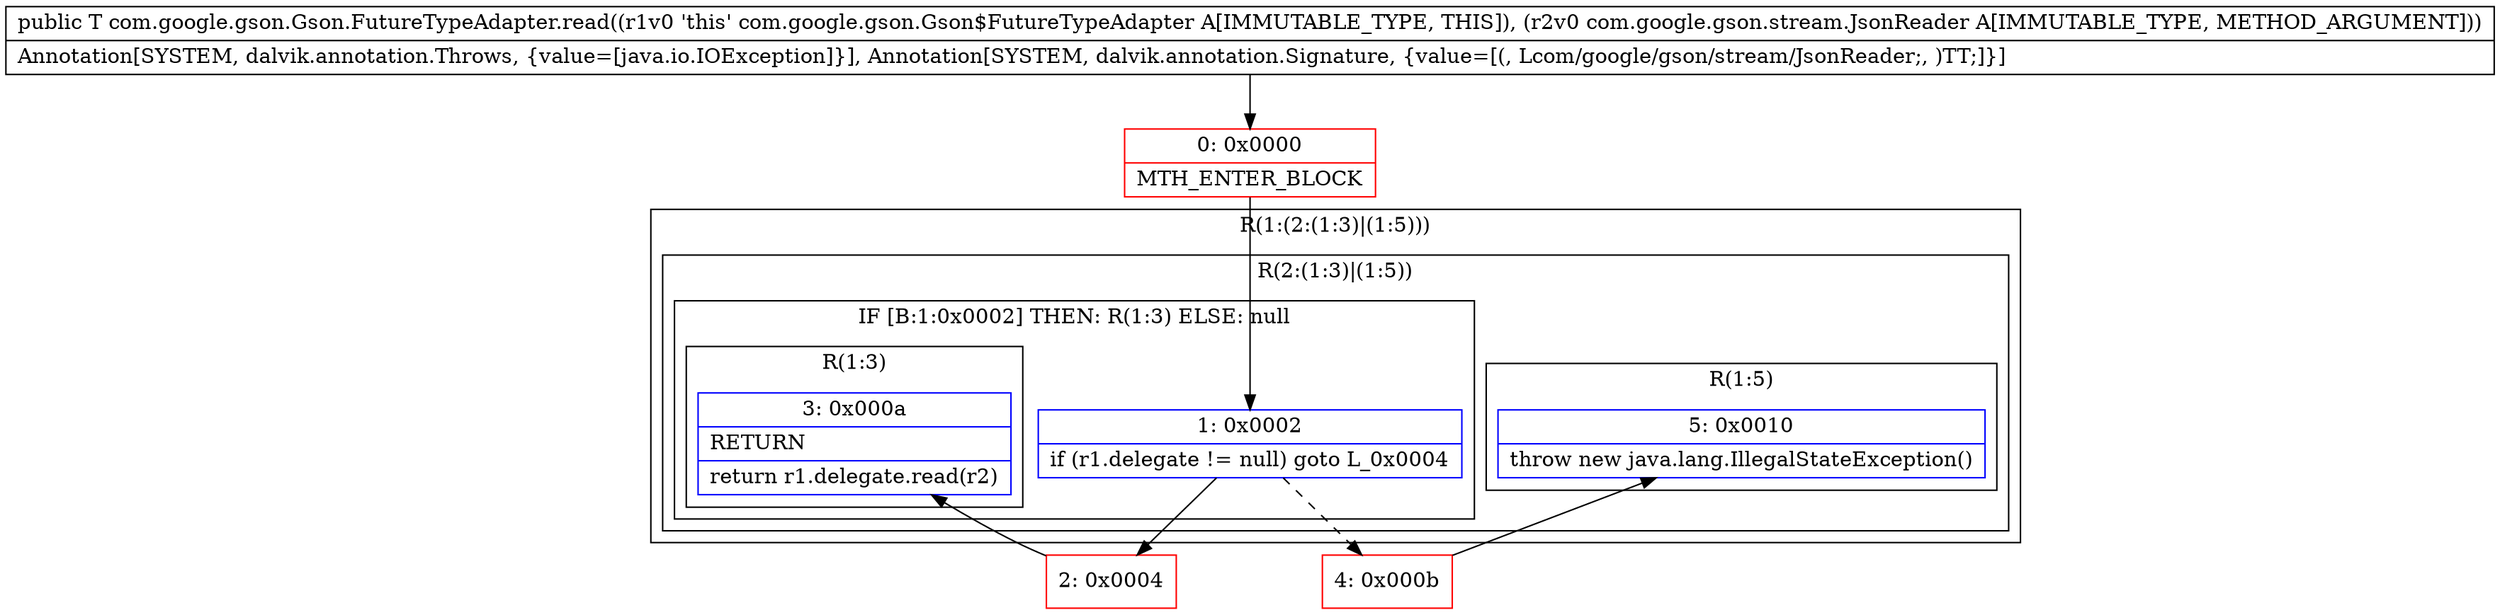 digraph "CFG forcom.google.gson.Gson.FutureTypeAdapter.read(Lcom\/google\/gson\/stream\/JsonReader;)Ljava\/lang\/Object;" {
subgraph cluster_Region_1318801694 {
label = "R(1:(2:(1:3)|(1:5)))";
node [shape=record,color=blue];
subgraph cluster_Region_933684988 {
label = "R(2:(1:3)|(1:5))";
node [shape=record,color=blue];
subgraph cluster_IfRegion_2042333659 {
label = "IF [B:1:0x0002] THEN: R(1:3) ELSE: null";
node [shape=record,color=blue];
Node_1 [shape=record,label="{1\:\ 0x0002|if (r1.delegate != null) goto L_0x0004\l}"];
subgraph cluster_Region_1818532789 {
label = "R(1:3)";
node [shape=record,color=blue];
Node_3 [shape=record,label="{3\:\ 0x000a|RETURN\l|return r1.delegate.read(r2)\l}"];
}
}
subgraph cluster_Region_2019763334 {
label = "R(1:5)";
node [shape=record,color=blue];
Node_5 [shape=record,label="{5\:\ 0x0010|throw new java.lang.IllegalStateException()\l}"];
}
}
}
Node_0 [shape=record,color=red,label="{0\:\ 0x0000|MTH_ENTER_BLOCK\l}"];
Node_2 [shape=record,color=red,label="{2\:\ 0x0004}"];
Node_4 [shape=record,color=red,label="{4\:\ 0x000b}"];
MethodNode[shape=record,label="{public T com.google.gson.Gson.FutureTypeAdapter.read((r1v0 'this' com.google.gson.Gson$FutureTypeAdapter A[IMMUTABLE_TYPE, THIS]), (r2v0 com.google.gson.stream.JsonReader A[IMMUTABLE_TYPE, METHOD_ARGUMENT]))  | Annotation[SYSTEM, dalvik.annotation.Throws, \{value=[java.io.IOException]\}], Annotation[SYSTEM, dalvik.annotation.Signature, \{value=[(, Lcom\/google\/gson\/stream\/JsonReader;, )TT;]\}]\l}"];
MethodNode -> Node_0;
Node_1 -> Node_2;
Node_1 -> Node_4[style=dashed];
Node_0 -> Node_1;
Node_2 -> Node_3;
Node_4 -> Node_5;
}

